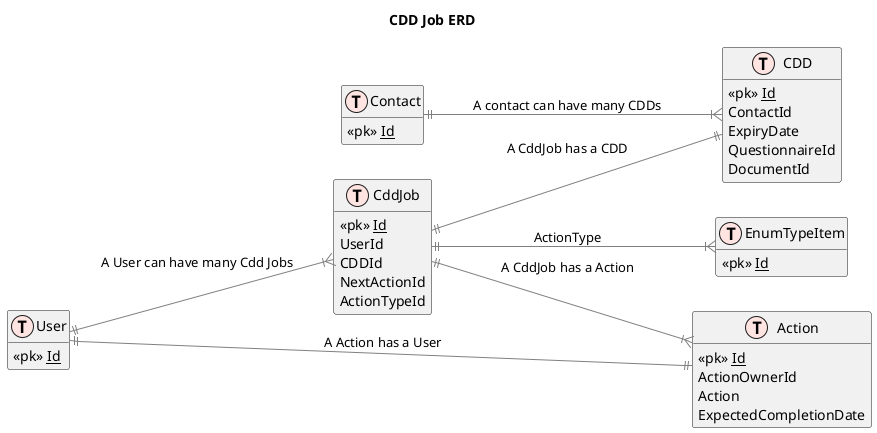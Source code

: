 @startuml

title CDD Job ERD 

left to right direction

!define table(x) class x << (T,mistyrose) >>   
!define view(x) class x << (V,lightblue) >>   
!define table(x) class x << (T,mistyrose) >>  
!define tr(x) class x << (R,red) >>  
!define tf(x) class x << (F,darkorange) >>   
!define af(x) class x << (F,white) >>   
!define fn(x) class x << (F,plum) >>   
!define fs(x) class x << (F,tan) >>   
!define ft(x) class x << (F,wheat) >>   
!define if(x) class x << (F,gaisboro) >>   
!define p(x) class x << (P,indianred) >>   
!define pc(x) class x << (P,lemonshiffon) >>   
!define x(x) class x << (P,linen) >>     
!define primary_key(x) <<pk>> <u>x</u>
!define foreign_key(x) <<fk>> <b>x</b>
!define link( k, y) k }--||  y
hide methods   
hide stereotypes  
skinparam classarrowcolor gray  

table(User)
{
    primary_key(Id)
}

table(Contact)
{
    primary_key(Id)
}

table(CDD)
{
    primary_key(Id)
    ContactId
    ExpiryDate
    QuestionnaireId
    DocumentId
}

table( CddJob)
{
    primary_key(Id)
    UserId
    CDDId
    NextActionId
    ActionTypeId

}

table(Action)
{
    primary_key(Id)
    ActionOwnerId
    Action
    ExpectedCompletionDate
    
}


table(EnumTypeItem)
{
    primary_key(Id)
}

User ||--|{ CddJob : A User can have many Cdd Jobs
CddJob ||--|| CDD : A CddJob has a CDD
CddJob ||--|{ EnumTypeItem : ActionType
CddJob ||--|{ Action : A CddJob has a Action

Action ||--|| User : A Action has a User 
Contact ||--|{ CDD : A contact can have many CDDs


@enduml

